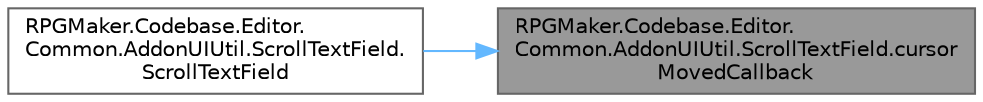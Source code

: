 digraph "RPGMaker.Codebase.Editor.Common.AddonUIUtil.ScrollTextField.cursorMovedCallback"
{
 // LATEX_PDF_SIZE
  bgcolor="transparent";
  edge [fontname=Helvetica,fontsize=10,labelfontname=Helvetica,labelfontsize=10];
  node [fontname=Helvetica,fontsize=10,shape=box,height=0.2,width=0.4];
  rankdir="RL";
  Node1 [id="Node000001",label="RPGMaker.Codebase.Editor.\lCommon.AddonUIUtil.ScrollTextField.cursor\lMovedCallback",height=0.2,width=0.4,color="gray40", fillcolor="grey60", style="filled", fontcolor="black",tooltip="😁 カーソル移動済みコールバック"];
  Node1 -> Node2 [id="edge1_Node000001_Node000002",dir="back",color="steelblue1",style="solid",tooltip=" "];
  Node2 [id="Node000002",label="RPGMaker.Codebase.Editor.\lCommon.AddonUIUtil.ScrollTextField.\lScrollTextField",height=0.2,width=0.4,color="grey40", fillcolor="white", style="filled",URL="$df/dcc/class_r_p_g_maker_1_1_codebase_1_1_editor_1_1_common_1_1_addon_u_i_util_1_1_scroll_text_field.html#acae100802d4c6b81475933516599c69e",tooltip="😁 生成"];
}
